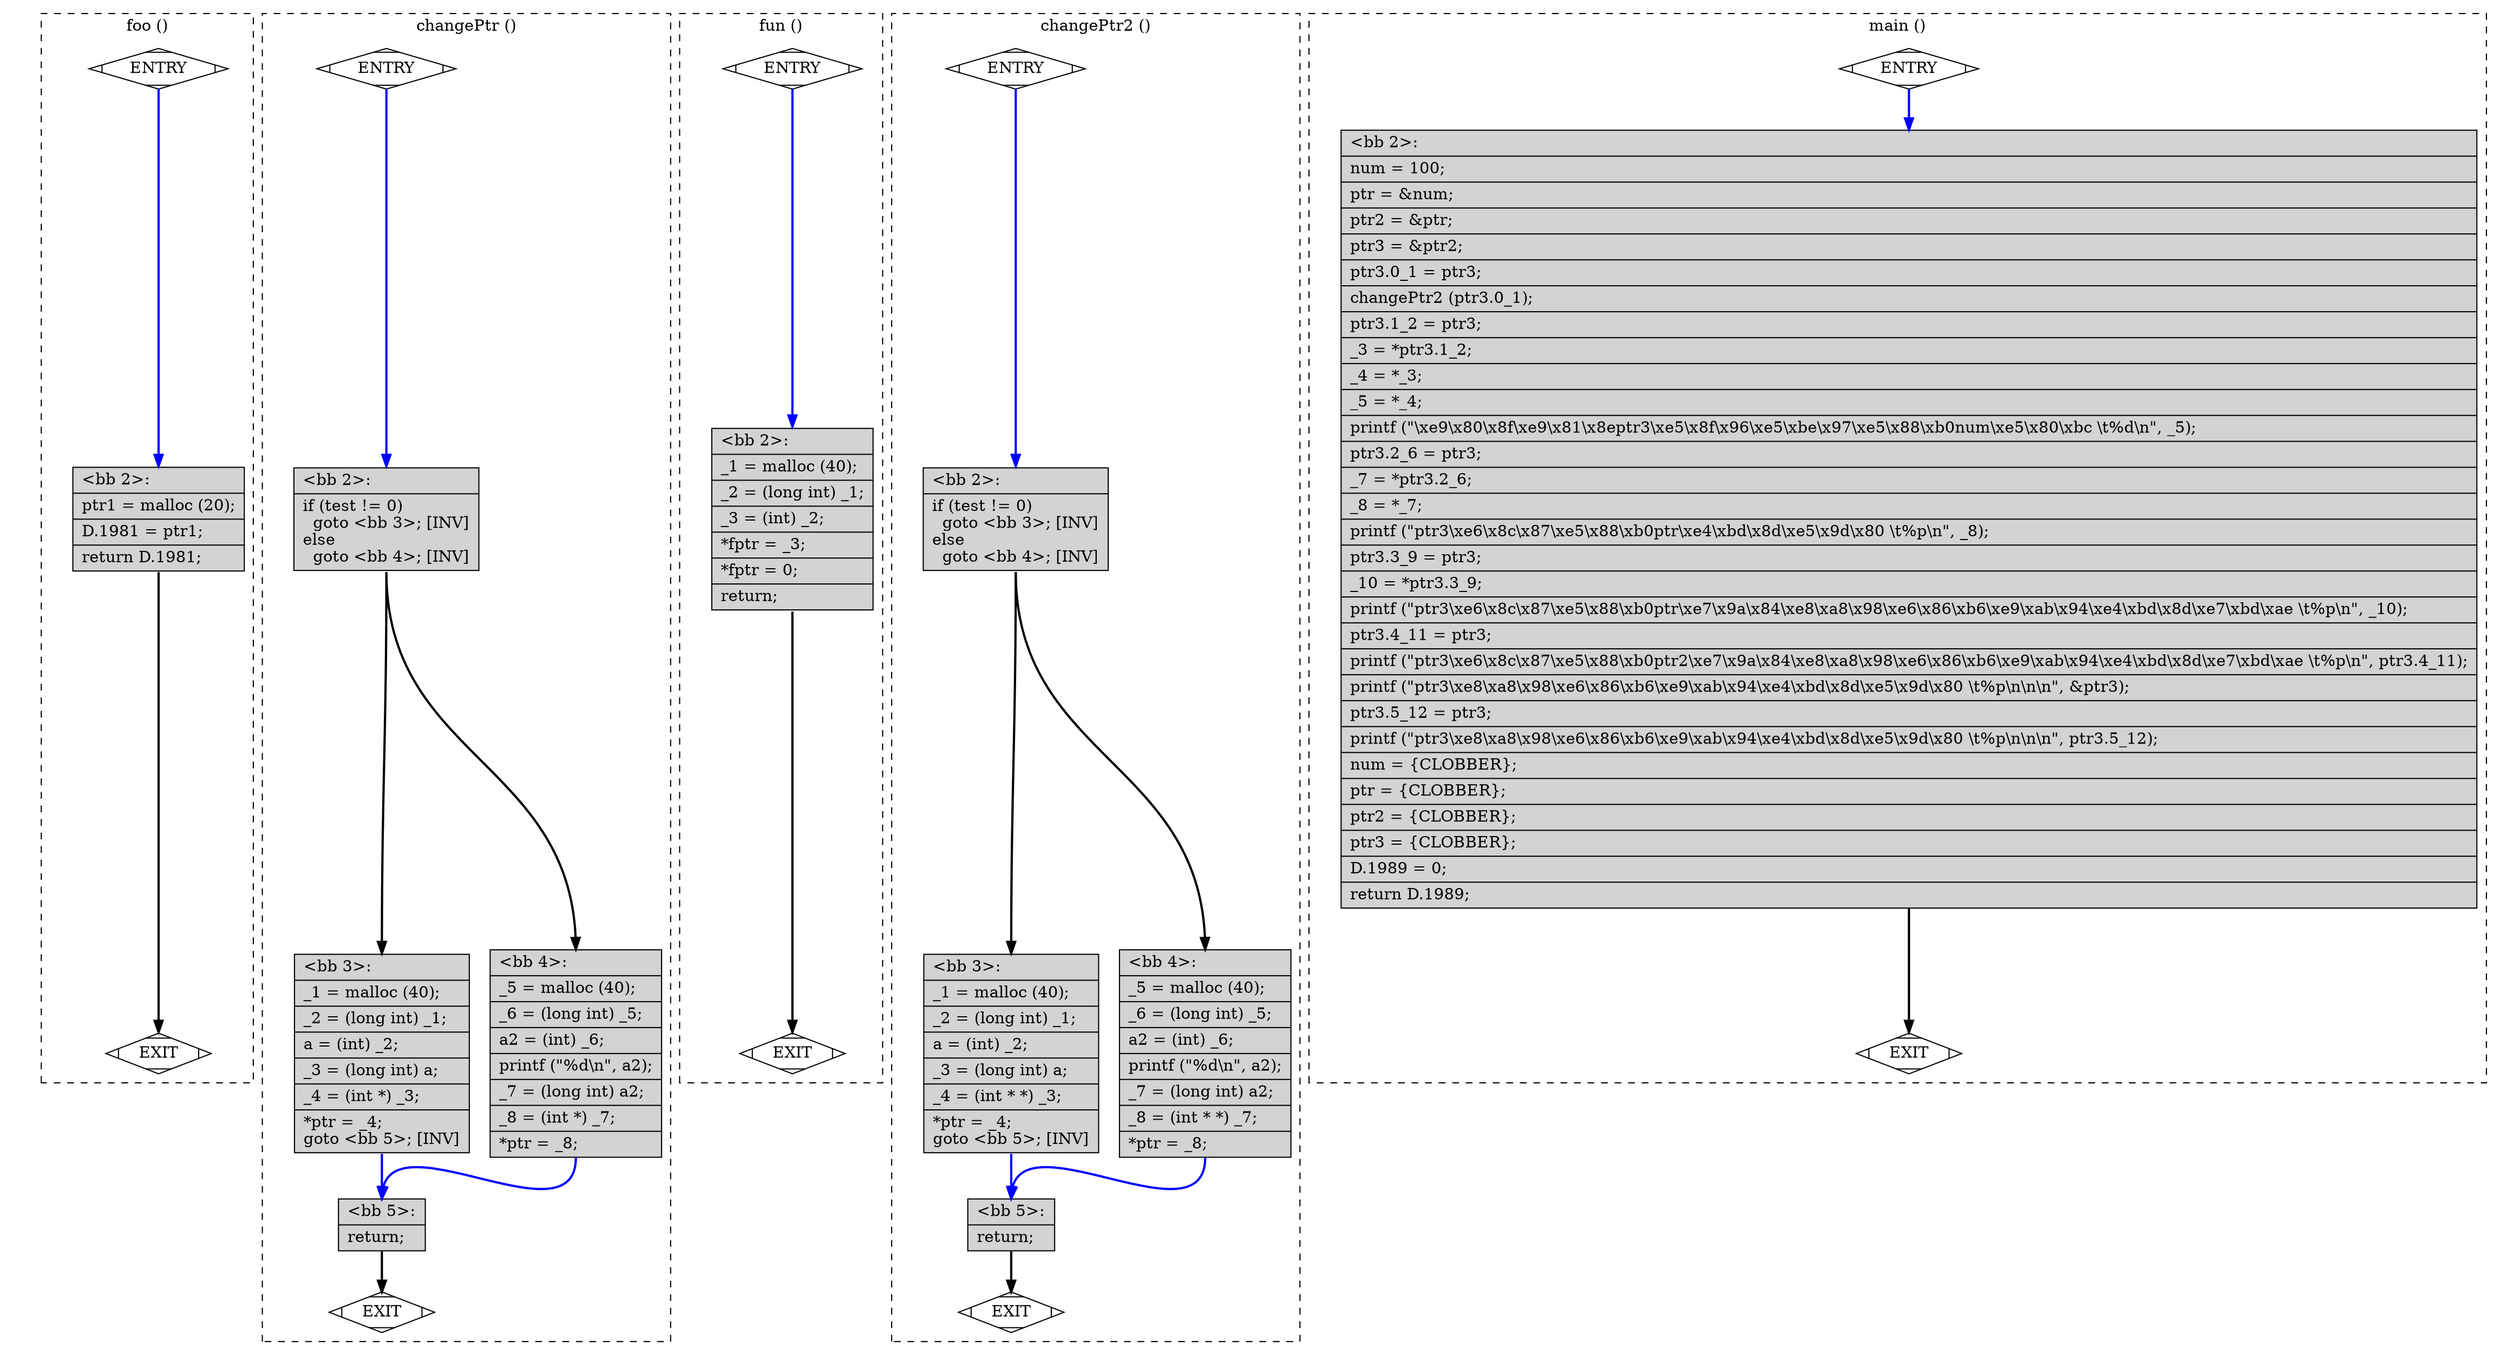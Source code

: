 digraph "test.o-test.c.015t.cfg" {
overlap=false;
subgraph "cluster_foo" {
	style="dashed";
	color="black";
	label="foo ()";
	fn_0_basic_block_0 [shape=Mdiamond,style=filled,fillcolor=white,label="ENTRY"];

	fn_0_basic_block_1 [shape=Mdiamond,style=filled,fillcolor=white,label="EXIT"];

	fn_0_basic_block_2 [shape=record,style=filled,fillcolor=lightgrey,label="{\<bb\ 2\>:\l\
|ptr1\ =\ malloc\ (20);\l\
|D.1981\ =\ ptr1;\l\
|return\ D.1981;\l\
}"];

	fn_0_basic_block_0:s -> fn_0_basic_block_2:n [style="solid,bold",color=blue,weight=100,constraint=true];
	fn_0_basic_block_2:s -> fn_0_basic_block_1:n [style="solid,bold",color=black,weight=10,constraint=true];
	fn_0_basic_block_0:s -> fn_0_basic_block_1:n [style="invis",constraint=true];
}
subgraph "cluster_changePtr" {
	style="dashed";
	color="black";
	label="changePtr ()";
	fn_1_basic_block_0 [shape=Mdiamond,style=filled,fillcolor=white,label="ENTRY"];

	fn_1_basic_block_1 [shape=Mdiamond,style=filled,fillcolor=white,label="EXIT"];

	fn_1_basic_block_2 [shape=record,style=filled,fillcolor=lightgrey,label="{\<bb\ 2\>:\l\
|if\ (test\ !=\ 0)\l\
\ \ goto\ \<bb\ 3\>;\ [INV]\l\
else\l\
\ \ goto\ \<bb\ 4\>;\ [INV]\l\
}"];

	fn_1_basic_block_3 [shape=record,style=filled,fillcolor=lightgrey,label="{\<bb\ 3\>:\l\
|_1\ =\ malloc\ (40);\l\
|_2\ =\ (long\ int)\ _1;\l\
|a\ =\ (int)\ _2;\l\
|_3\ =\ (long\ int)\ a;\l\
|_4\ =\ (int\ *)\ _3;\l\
|*ptr\ =\ _4;\l\
goto\ \<bb\ 5\>;\ [INV]\l\
}"];

	fn_1_basic_block_4 [shape=record,style=filled,fillcolor=lightgrey,label="{\<bb\ 4\>:\l\
|_5\ =\ malloc\ (40);\l\
|_6\ =\ (long\ int)\ _5;\l\
|a2\ =\ (int)\ _6;\l\
|printf\ (\"%d\\n\",\ a2);\l\
|_7\ =\ (long\ int)\ a2;\l\
|_8\ =\ (int\ *)\ _7;\l\
|*ptr\ =\ _8;\l\
}"];

	fn_1_basic_block_5 [shape=record,style=filled,fillcolor=lightgrey,label="{\<bb\ 5\>:\l\
|return;\l\
}"];

	fn_1_basic_block_0:s -> fn_1_basic_block_2:n [style="solid,bold",color=blue,weight=100,constraint=true];
	fn_1_basic_block_2:s -> fn_1_basic_block_3:n [style="solid,bold",color=black,weight=10,constraint=true];
	fn_1_basic_block_2:s -> fn_1_basic_block_4:n [style="solid,bold",color=black,weight=10,constraint=true];
	fn_1_basic_block_3:s -> fn_1_basic_block_5:n [style="solid,bold",color=blue,weight=100,constraint=true];
	fn_1_basic_block_4:s -> fn_1_basic_block_5:n [style="solid,bold",color=blue,weight=100,constraint=true];
	fn_1_basic_block_5:s -> fn_1_basic_block_1:n [style="solid,bold",color=black,weight=10,constraint=true];
	fn_1_basic_block_0:s -> fn_1_basic_block_1:n [style="invis",constraint=true];
}
subgraph "cluster_fun" {
	style="dashed";
	color="black";
	label="fun ()";
	fn_2_basic_block_0 [shape=Mdiamond,style=filled,fillcolor=white,label="ENTRY"];

	fn_2_basic_block_1 [shape=Mdiamond,style=filled,fillcolor=white,label="EXIT"];

	fn_2_basic_block_2 [shape=record,style=filled,fillcolor=lightgrey,label="{\<bb\ 2\>:\l\
|_1\ =\ malloc\ (40);\l\
|_2\ =\ (long\ int)\ _1;\l\
|_3\ =\ (int)\ _2;\l\
|*fptr\ =\ _3;\l\
|*fptr\ =\ 0;\l\
|return;\l\
}"];

	fn_2_basic_block_0:s -> fn_2_basic_block_2:n [style="solid,bold",color=blue,weight=100,constraint=true];
	fn_2_basic_block_2:s -> fn_2_basic_block_1:n [style="solid,bold",color=black,weight=10,constraint=true];
	fn_2_basic_block_0:s -> fn_2_basic_block_1:n [style="invis",constraint=true];
}
subgraph "cluster_changePtr2" {
	style="dashed";
	color="black";
	label="changePtr2 ()";
	fn_3_basic_block_0 [shape=Mdiamond,style=filled,fillcolor=white,label="ENTRY"];

	fn_3_basic_block_1 [shape=Mdiamond,style=filled,fillcolor=white,label="EXIT"];

	fn_3_basic_block_2 [shape=record,style=filled,fillcolor=lightgrey,label="{\<bb\ 2\>:\l\
|if\ (test\ !=\ 0)\l\
\ \ goto\ \<bb\ 3\>;\ [INV]\l\
else\l\
\ \ goto\ \<bb\ 4\>;\ [INV]\l\
}"];

	fn_3_basic_block_3 [shape=record,style=filled,fillcolor=lightgrey,label="{\<bb\ 3\>:\l\
|_1\ =\ malloc\ (40);\l\
|_2\ =\ (long\ int)\ _1;\l\
|a\ =\ (int)\ _2;\l\
|_3\ =\ (long\ int)\ a;\l\
|_4\ =\ (int\ *\ *)\ _3;\l\
|*ptr\ =\ _4;\l\
goto\ \<bb\ 5\>;\ [INV]\l\
}"];

	fn_3_basic_block_4 [shape=record,style=filled,fillcolor=lightgrey,label="{\<bb\ 4\>:\l\
|_5\ =\ malloc\ (40);\l\
|_6\ =\ (long\ int)\ _5;\l\
|a2\ =\ (int)\ _6;\l\
|printf\ (\"%d\\n\",\ a2);\l\
|_7\ =\ (long\ int)\ a2;\l\
|_8\ =\ (int\ *\ *)\ _7;\l\
|*ptr\ =\ _8;\l\
}"];

	fn_3_basic_block_5 [shape=record,style=filled,fillcolor=lightgrey,label="{\<bb\ 5\>:\l\
|return;\l\
}"];

	fn_3_basic_block_0:s -> fn_3_basic_block_2:n [style="solid,bold",color=blue,weight=100,constraint=true];
	fn_3_basic_block_2:s -> fn_3_basic_block_3:n [style="solid,bold",color=black,weight=10,constraint=true];
	fn_3_basic_block_2:s -> fn_3_basic_block_4:n [style="solid,bold",color=black,weight=10,constraint=true];
	fn_3_basic_block_3:s -> fn_3_basic_block_5:n [style="solid,bold",color=blue,weight=100,constraint=true];
	fn_3_basic_block_4:s -> fn_3_basic_block_5:n [style="solid,bold",color=blue,weight=100,constraint=true];
	fn_3_basic_block_5:s -> fn_3_basic_block_1:n [style="solid,bold",color=black,weight=10,constraint=true];
	fn_3_basic_block_0:s -> fn_3_basic_block_1:n [style="invis",constraint=true];
}
subgraph "cluster_main" {
	style="dashed";
	color="black";
	label="main ()";
	fn_4_basic_block_0 [shape=Mdiamond,style=filled,fillcolor=white,label="ENTRY"];

	fn_4_basic_block_1 [shape=Mdiamond,style=filled,fillcolor=white,label="EXIT"];

	fn_4_basic_block_2 [shape=record,style=filled,fillcolor=lightgrey,label="{\<bb\ 2\>:\l\
|num\ =\ 100;\l\
|ptr\ =\ &num;\l\
|ptr2\ =\ &ptr;\l\
|ptr3\ =\ &ptr2;\l\
|ptr3.0_1\ =\ ptr3;\l\
|changePtr2\ (ptr3.0_1);\l\
|ptr3.1_2\ =\ ptr3;\l\
|_3\ =\ *ptr3.1_2;\l\
|_4\ =\ *_3;\l\
|_5\ =\ *_4;\l\
|printf\ (\"\\xe9\\x80\\x8f\\xe9\\x81\\x8eptr3\\xe5\\x8f\\x96\\xe5\\xbe\\x97\\xe5\\x88\\xb0num\\xe5\\x80\\xbc\ \\t%d\\n\",\ _5);\l\
|ptr3.2_6\ =\ ptr3;\l\
|_7\ =\ *ptr3.2_6;\l\
|_8\ =\ *_7;\l\
|printf\ (\"ptr3\\xe6\\x8c\\x87\\xe5\\x88\\xb0ptr\\xe4\\xbd\\x8d\\xe5\\x9d\\x80\ \\t%p\\n\",\ _8);\l\
|ptr3.3_9\ =\ ptr3;\l\
|_10\ =\ *ptr3.3_9;\l\
|printf\ (\"ptr3\\xe6\\x8c\\x87\\xe5\\x88\\xb0ptr\\xe7\\x9a\\x84\\xe8\\xa8\\x98\\xe6\\x86\\xb6\\xe9\\xab\\x94\\xe4\\xbd\\x8d\\xe7\\xbd\\xae\ \\t%p\\n\",\ _10);\l\
|ptr3.4_11\ =\ ptr3;\l\
|printf\ (\"ptr3\\xe6\\x8c\\x87\\xe5\\x88\\xb0ptr2\\xe7\\x9a\\x84\\xe8\\xa8\\x98\\xe6\\x86\\xb6\\xe9\\xab\\x94\\xe4\\xbd\\x8d\\xe7\\xbd\\xae\ \\t%p\\n\",\ ptr3.4_11);\l\
|printf\ (\"ptr3\\xe8\\xa8\\x98\\xe6\\x86\\xb6\\xe9\\xab\\x94\\xe4\\xbd\\x8d\\xe5\\x9d\\x80\ \\t%p\\n\\n\\n\",\ &ptr3);\l\
|ptr3.5_12\ =\ ptr3;\l\
|printf\ (\"ptr3\\xe8\\xa8\\x98\\xe6\\x86\\xb6\\xe9\\xab\\x94\\xe4\\xbd\\x8d\\xe5\\x9d\\x80\ \\t%p\\n\\n\\n\",\ ptr3.5_12);\l\
|num\ =\ \{CLOBBER\};\l\
|ptr\ =\ \{CLOBBER\};\l\
|ptr2\ =\ \{CLOBBER\};\l\
|ptr3\ =\ \{CLOBBER\};\l\
|D.1989\ =\ 0;\l\
|return\ D.1989;\l\
}"];

	fn_4_basic_block_0:s -> fn_4_basic_block_2:n [style="solid,bold",color=blue,weight=100,constraint=true];
	fn_4_basic_block_2:s -> fn_4_basic_block_1:n [style="solid,bold",color=black,weight=10,constraint=true];
	fn_4_basic_block_0:s -> fn_4_basic_block_1:n [style="invis",constraint=true];
}
}
